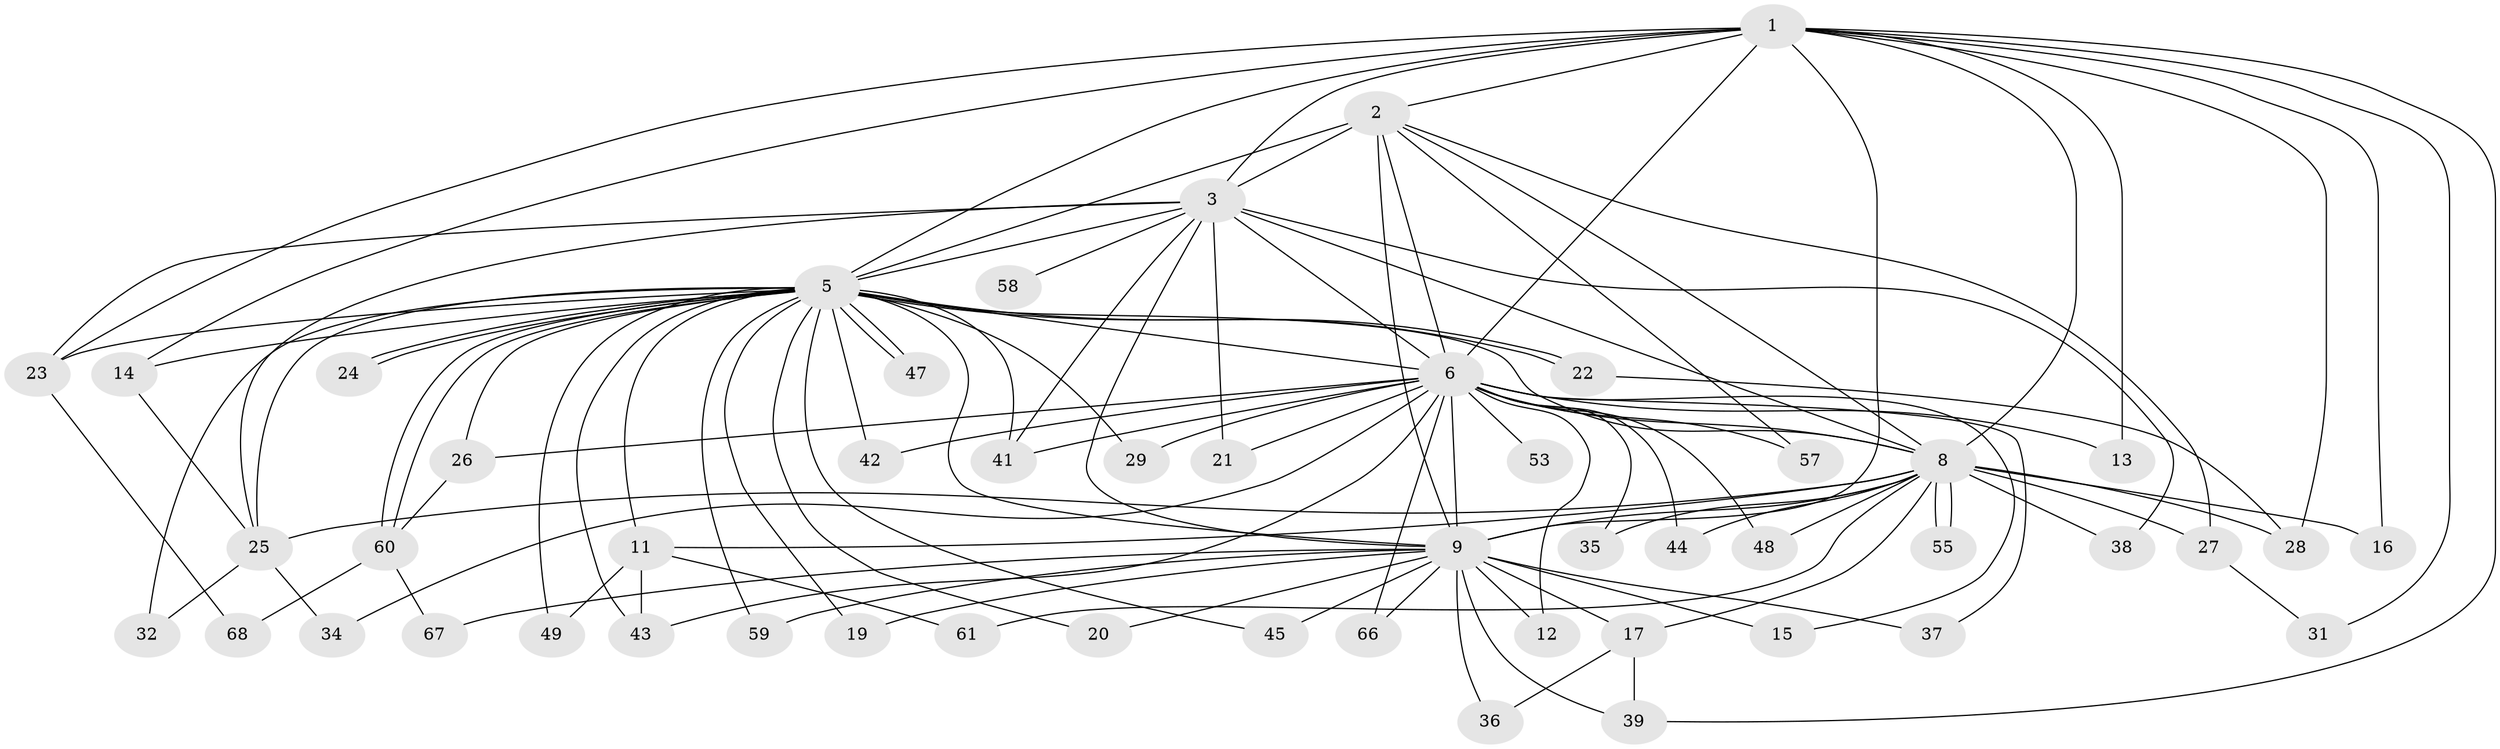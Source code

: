 // original degree distribution, {16: 0.014705882352941176, 11: 0.029411764705882353, 14: 0.014705882352941176, 34: 0.014705882352941176, 19: 0.014705882352941176, 18: 0.014705882352941176, 24: 0.014705882352941176, 17: 0.014705882352941176, 15: 0.014705882352941176, 7: 0.014705882352941176, 2: 0.6029411764705882, 3: 0.17647058823529413, 4: 0.04411764705882353, 6: 0.014705882352941176}
// Generated by graph-tools (version 1.1) at 2025/11/02/27/25 16:11:00]
// undirected, 51 vertices, 115 edges
graph export_dot {
graph [start="1"]
  node [color=gray90,style=filled];
  1 [super="+40"];
  2 [super="+56"];
  3 [super="+4"];
  5 [super="+65"];
  6 [super="+7"];
  8 [super="+30"];
  9 [super="+10"];
  11 [super="+46"];
  12;
  13;
  14 [super="+51"];
  15;
  16;
  17 [super="+18"];
  19;
  20;
  21 [super="+50"];
  22;
  23 [super="+33"];
  24;
  25 [super="+62"];
  26;
  27;
  28 [super="+54"];
  29;
  31;
  32;
  34;
  35;
  36;
  37;
  38;
  39;
  41 [super="+64"];
  42;
  43 [super="+52"];
  44;
  45;
  47;
  48;
  49;
  53;
  55;
  57;
  58;
  59;
  60 [super="+63"];
  61;
  66;
  67;
  68;
  1 -- 2;
  1 -- 3 [weight=2];
  1 -- 5;
  1 -- 6 [weight=2];
  1 -- 8;
  1 -- 9 [weight=2];
  1 -- 13;
  1 -- 14;
  1 -- 16;
  1 -- 23;
  1 -- 31;
  1 -- 39;
  1 -- 28;
  2 -- 3 [weight=2];
  2 -- 5;
  2 -- 6 [weight=2];
  2 -- 8;
  2 -- 9 [weight=3];
  2 -- 27;
  2 -- 57;
  3 -- 5 [weight=2];
  3 -- 6 [weight=4];
  3 -- 8 [weight=2];
  3 -- 9 [weight=4];
  3 -- 58 [weight=2];
  3 -- 38;
  3 -- 41;
  3 -- 21;
  3 -- 25;
  3 -- 23;
  5 -- 6 [weight=2];
  5 -- 8 [weight=2];
  5 -- 9 [weight=2];
  5 -- 11 [weight=2];
  5 -- 14;
  5 -- 19;
  5 -- 20;
  5 -- 22;
  5 -- 22;
  5 -- 23;
  5 -- 24;
  5 -- 24;
  5 -- 25;
  5 -- 26;
  5 -- 29;
  5 -- 32;
  5 -- 41;
  5 -- 42;
  5 -- 43;
  5 -- 45;
  5 -- 47;
  5 -- 47;
  5 -- 49;
  5 -- 59;
  5 -- 60;
  5 -- 60;
  6 -- 8 [weight=2];
  6 -- 9 [weight=4];
  6 -- 13;
  6 -- 15;
  6 -- 34;
  6 -- 35;
  6 -- 37;
  6 -- 42;
  6 -- 48;
  6 -- 53 [weight=2];
  6 -- 57;
  6 -- 66;
  6 -- 12;
  6 -- 21 [weight=2];
  6 -- 26;
  6 -- 29;
  6 -- 44;
  6 -- 41;
  6 -- 43;
  8 -- 9 [weight=2];
  8 -- 11 [weight=2];
  8 -- 16;
  8 -- 17;
  8 -- 27;
  8 -- 28;
  8 -- 35;
  8 -- 38;
  8 -- 44;
  8 -- 48;
  8 -- 55;
  8 -- 55;
  8 -- 61;
  8 -- 25;
  9 -- 12;
  9 -- 15;
  9 -- 17 [weight=2];
  9 -- 20;
  9 -- 39;
  9 -- 59;
  9 -- 66;
  9 -- 67;
  9 -- 36;
  9 -- 37;
  9 -- 45;
  9 -- 19;
  11 -- 43;
  11 -- 49;
  11 -- 61;
  14 -- 25;
  17 -- 36;
  17 -- 39;
  22 -- 28;
  23 -- 68;
  25 -- 32;
  25 -- 34;
  26 -- 60;
  27 -- 31;
  60 -- 68;
  60 -- 67;
}
